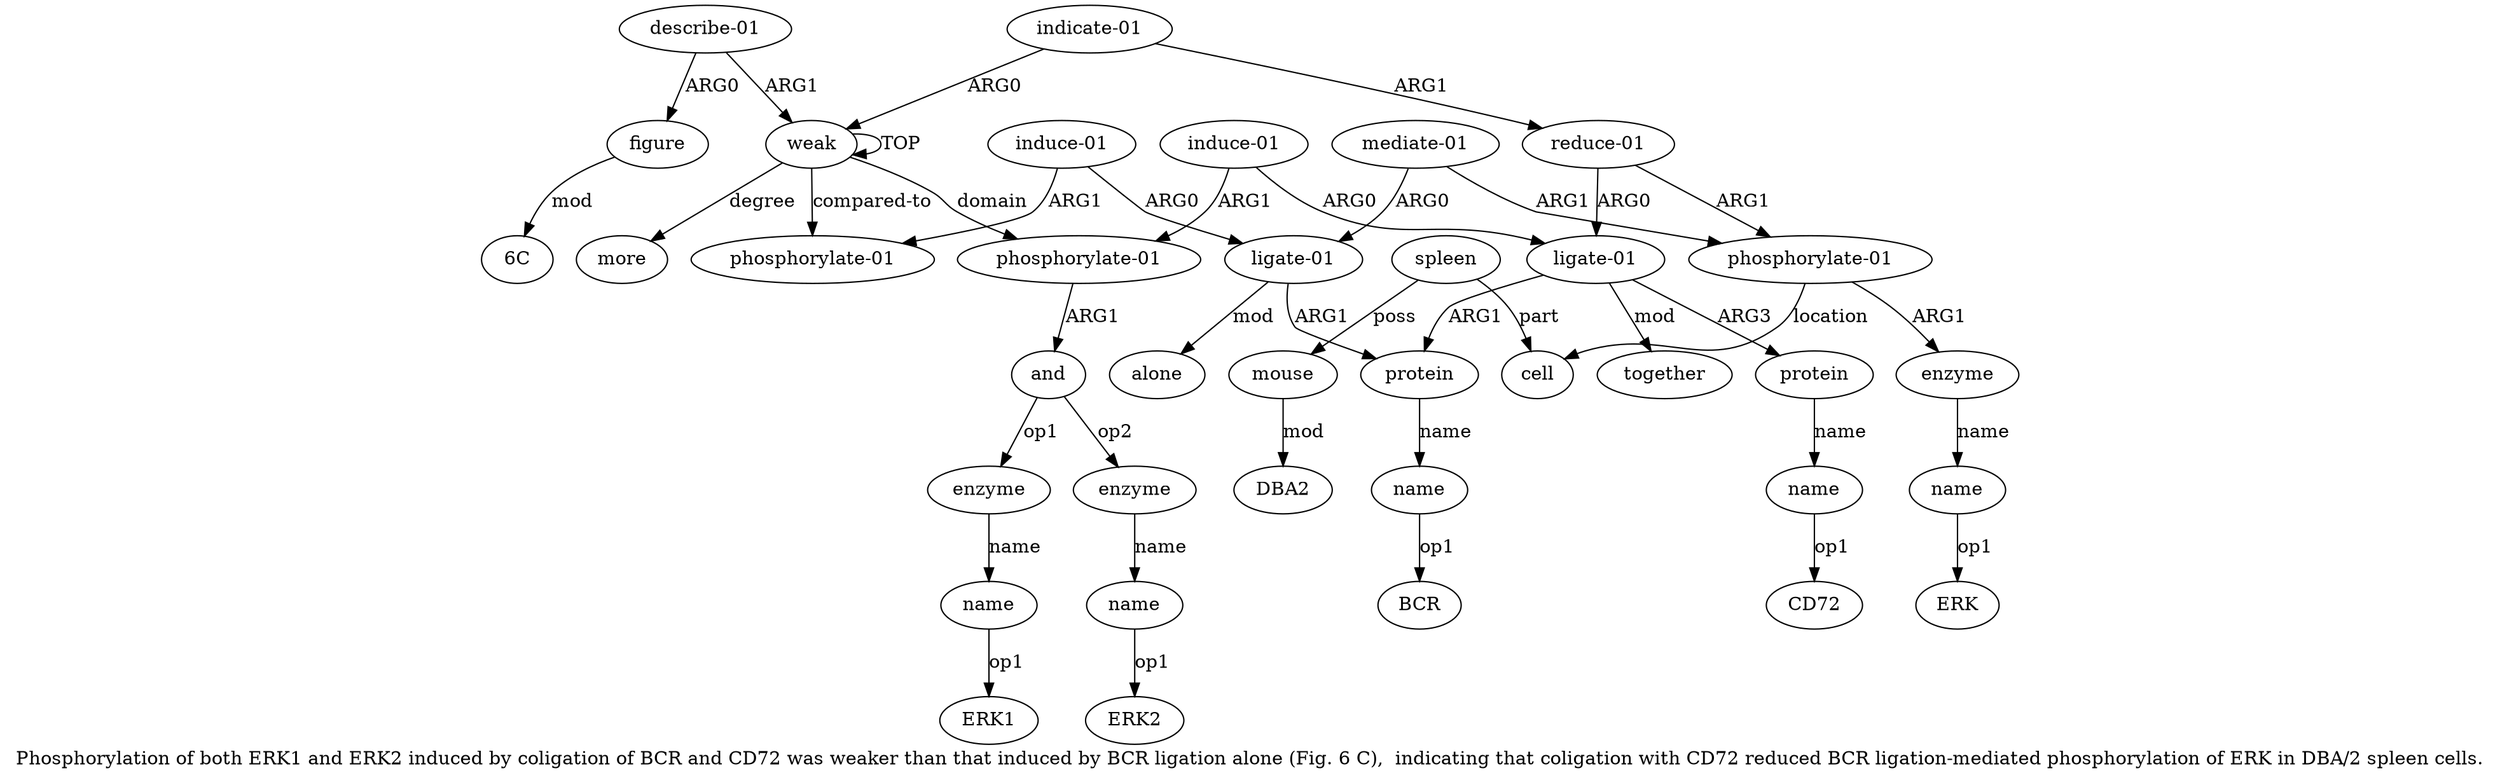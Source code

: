 digraph  {
	graph [label="Phosphorylation of both ERK1 and ERK2 induced by coligation of BCR and CD72 was weaker than that induced by BCR ligation alone (\
Fig. 6 C),  indicating that coligation with CD72 reduced BCR ligation-mediated phosphorylation of ERK in DBA/2 spleen cells."];
	node [label="\N"];
	a20	 [color=black,
		gold_ind=20,
		gold_label=figure,
		label=figure,
		test_ind=20,
		test_label=figure];
	"a20 6C"	 [color=black,
		gold_ind=-1,
		gold_label="6C",
		label="6C",
		test_ind=-1,
		test_label="6C"];
	a20 -> "a20 6C" [key=0,
	color=black,
	gold_label=mod,
	label=mod,
	test_label=mod];
a21 [color=black,
	gold_ind=21,
	gold_label="indicate-01",
	label="indicate-01",
	test_ind=21,
	test_label="indicate-01"];
a22 [color=black,
	gold_ind=22,
	gold_label="reduce-01",
	label="reduce-01",
	test_ind=22,
	test_label="reduce-01"];
a21 -> a22 [key=0,
color=black,
gold_label=ARG1,
label=ARG1,
test_label=ARG1];
a0 [color=black,
gold_ind=0,
gold_label=weak,
label=weak,
test_ind=0,
test_label=weak];
a21 -> a0 [key=0,
color=black,
gold_label=ARG0,
label=ARG0,
test_label=ARG0];
a23 [color=black,
gold_ind=23,
gold_label="phosphorylate-01",
label="phosphorylate-01",
test_ind=23,
test_label="phosphorylate-01"];
a22 -> a23 [key=0,
color=black,
gold_label=ARG1,
label=ARG1,
test_label=ARG1];
a9 [color=black,
gold_ind=9,
gold_label="ligate-01",
label="ligate-01",
test_ind=9,
test_label="ligate-01"];
a22 -> a9 [key=0,
color=black,
gold_label=ARG0,
label=ARG0,
test_label=ARG0];
a24 [color=black,
gold_ind=24,
gold_label=enzyme,
label=enzyme,
test_ind=24,
test_label=enzyme];
a23 -> a24 [key=0,
color=black,
gold_label=ARG1,
label=ARG1,
test_label=ARG1];
a27 [color=black,
gold_ind=27,
gold_label=cell,
label=cell,
test_ind=27,
test_label=cell];
a23 -> a27 [key=0,
color=black,
gold_label=location,
label=location,
test_label=location];
a25 [color=black,
gold_ind=25,
gold_label=name,
label=name,
test_ind=25,
test_label=name];
a24 -> a25 [key=0,
color=black,
gold_label=name,
label=name,
test_label=name];
"a25 ERK" [color=black,
gold_ind=-1,
gold_label=ERK,
label=ERK,
test_ind=-1,
test_label=ERK];
a25 -> "a25 ERK" [key=0,
color=black,
gold_label=op1,
label=op1,
test_label=op1];
a26 [color=black,
gold_ind=26,
gold_label="mediate-01",
label="mediate-01",
test_ind=26,
test_label="mediate-01"];
a26 -> a23 [key=0,
color=black,
gold_label=ARG1,
label=ARG1,
test_label=ARG1];
a17 [color=black,
gold_ind=17,
gold_label="ligate-01",
label="ligate-01",
test_ind=17,
test_label="ligate-01"];
a26 -> a17 [key=0,
color=black,
gold_label=ARG0,
label=ARG0,
test_label=ARG0];
a28 [color=black,
gold_ind=28,
gold_label=spleen,
label=spleen,
test_ind=28,
test_label=spleen];
a28 -> a27 [key=0,
color=black,
gold_label=part,
label=part,
test_label=part];
a29 [color=black,
gold_ind=29,
gold_label=mouse,
label=mouse,
test_ind=29,
test_label=mouse];
a28 -> a29 [key=0,
color=black,
gold_label=poss,
label=poss,
test_label=poss];
"a29 DBA2" [color=black,
gold_ind=-1,
gold_label=DBA2,
label=DBA2,
test_ind=-1,
test_label=DBA2];
a29 -> "a29 DBA2" [key=0,
color=black,
gold_label=mod,
label=mod,
test_label=mod];
"a13 CD72" [color=black,
gold_ind=-1,
gold_label=CD72,
label=CD72,
test_ind=-1,
test_label=CD72];
"a5 ERK1" [color=black,
gold_ind=-1,
gold_label=ERK1,
label=ERK1,
test_ind=-1,
test_label=ERK1];
"a11 BCR" [color=black,
gold_ind=-1,
gold_label=BCR,
label=BCR,
test_ind=-1,
test_label=BCR];
a15 [color=black,
gold_ind=15,
gold_label="phosphorylate-01",
label="phosphorylate-01",
test_ind=15,
test_label="phosphorylate-01"];
a14 [color=black,
gold_ind=14,
gold_label=together,
label=together,
test_ind=14,
test_label=together];
a10 [color=black,
gold_ind=10,
gold_label=protein,
label=protein,
test_ind=10,
test_label=protein];
a17 -> a10 [key=0,
color=black,
gold_label=ARG1,
label=ARG1,
test_label=ARG1];
a18 [color=black,
gold_ind=18,
gold_label=alone,
label=alone,
test_ind=18,
test_label=alone];
a17 -> a18 [key=0,
color=black,
gold_label=mod,
label=mod,
test_label=mod];
a16 [color=black,
gold_ind=16,
gold_label="induce-01",
label="induce-01",
test_ind=16,
test_label="induce-01"];
a16 -> a15 [key=0,
color=black,
gold_label=ARG1,
label=ARG1,
test_label=ARG1];
a16 -> a17 [key=0,
color=black,
gold_label=ARG0,
label=ARG0,
test_label=ARG0];
a11 [color=black,
gold_ind=11,
gold_label=name,
label=name,
test_ind=11,
test_label=name];
a11 -> "a11 BCR" [key=0,
color=black,
gold_label=op1,
label=op1,
test_label=op1];
a10 -> a11 [key=0,
color=black,
gold_label=name,
label=name,
test_label=name];
a13 [color=black,
gold_ind=13,
gold_label=name,
label=name,
test_ind=13,
test_label=name];
a13 -> "a13 CD72" [key=0,
color=black,
gold_label=op1,
label=op1,
test_label=op1];
a12 [color=black,
gold_ind=12,
gold_label=protein,
label=protein,
test_ind=12,
test_label=protein];
a12 -> a13 [key=0,
color=black,
gold_label=name,
label=name,
test_label=name];
a19 [color=black,
gold_ind=19,
gold_label="describe-01",
label="describe-01",
test_ind=19,
test_label="describe-01"];
a19 -> a20 [key=0,
color=black,
gold_label=ARG0,
label=ARG0,
test_label=ARG0];
a19 -> a0 [key=0,
color=black,
gold_label=ARG1,
label=ARG1,
test_label=ARG1];
"a7 ERK2" [color=black,
gold_ind=-1,
gold_label=ERK2,
label=ERK2,
test_ind=-1,
test_label=ERK2];
a1 [color=black,
gold_ind=1,
gold_label=more,
label=more,
test_ind=1,
test_label=more];
a0 -> a15 [key=0,
color=black,
gold_label="compared-to",
label="compared-to",
test_label="compared-to"];
a0 -> a1 [key=0,
color=black,
gold_label=degree,
label=degree,
test_label=degree];
a0 -> a0 [key=0,
color=black,
gold_label=TOP,
label=TOP,
test_label=TOP];
a2 [color=black,
gold_ind=2,
gold_label="phosphorylate-01",
label="phosphorylate-01",
test_ind=2,
test_label="phosphorylate-01"];
a0 -> a2 [key=0,
color=black,
gold_label=domain,
label=domain,
test_label=domain];
a3 [color=black,
gold_ind=3,
gold_label=and,
label=and,
test_ind=3,
test_label=and];
a4 [color=black,
gold_ind=4,
gold_label=enzyme,
label=enzyme,
test_ind=4,
test_label=enzyme];
a3 -> a4 [key=0,
color=black,
gold_label=op1,
label=op1,
test_label=op1];
a6 [color=black,
gold_ind=6,
gold_label=enzyme,
label=enzyme,
test_ind=6,
test_label=enzyme];
a3 -> a6 [key=0,
color=black,
gold_label=op2,
label=op2,
test_label=op2];
a2 -> a3 [key=0,
color=black,
gold_label=ARG1,
label=ARG1,
test_label=ARG1];
a5 [color=black,
gold_ind=5,
gold_label=name,
label=name,
test_ind=5,
test_label=name];
a5 -> "a5 ERK1" [key=0,
color=black,
gold_label=op1,
label=op1,
test_label=op1];
a4 -> a5 [key=0,
color=black,
gold_label=name,
label=name,
test_label=name];
a7 [color=black,
gold_ind=7,
gold_label=name,
label=name,
test_ind=7,
test_label=name];
a7 -> "a7 ERK2" [key=0,
color=black,
gold_label=op1,
label=op1,
test_label=op1];
a6 -> a7 [key=0,
color=black,
gold_label=name,
label=name,
test_label=name];
a9 -> a14 [key=0,
color=black,
gold_label=mod,
label=mod,
test_label=mod];
a9 -> a10 [key=0,
color=black,
gold_label=ARG1,
label=ARG1,
test_label=ARG1];
a9 -> a12 [key=0,
color=black,
gold_label=ARG3,
label=ARG3,
test_label=ARG3];
a8 [color=black,
gold_ind=8,
gold_label="induce-01",
label="induce-01",
test_ind=8,
test_label="induce-01"];
a8 -> a2 [key=0,
color=black,
gold_label=ARG1,
label=ARG1,
test_label=ARG1];
a8 -> a9 [key=0,
color=black,
gold_label=ARG0,
label=ARG0,
test_label=ARG0];
}
